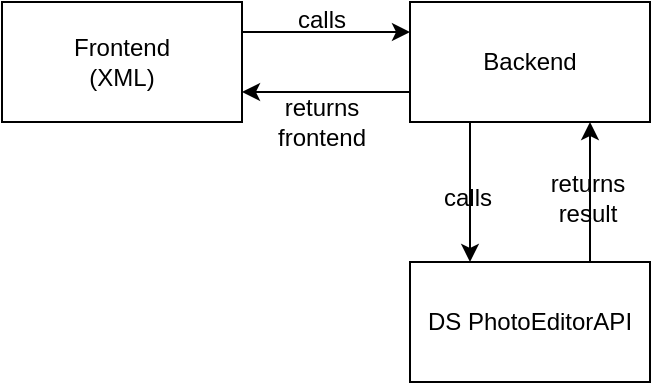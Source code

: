 <mxfile version="14.9.2" type="device"><diagram id="OHqtg-YvaWePNPofEVQ1" name="Page-1"><mxGraphModel dx="1221" dy="660" grid="1" gridSize="10" guides="1" tooltips="1" connect="1" arrows="1" fold="1" page="1" pageScale="1" pageWidth="827" pageHeight="1169" math="0" shadow="0"><root><mxCell id="0"/><mxCell id="1" parent="0"/><mxCell id="-SndN8S2-fAxqP8r-Z5I-22" style="edgeStyle=orthogonalEdgeStyle;rounded=0;orthogonalLoop=1;jettySize=auto;html=1;exitX=1;exitY=0.25;exitDx=0;exitDy=0;entryX=0;entryY=0.25;entryDx=0;entryDy=0;" edge="1" parent="1" source="-SndN8S2-fAxqP8r-Z5I-3" target="-SndN8S2-fAxqP8r-Z5I-5"><mxGeometry relative="1" as="geometry"/></mxCell><mxCell id="-SndN8S2-fAxqP8r-Z5I-3" value="Frontend&lt;br&gt;(XML)" style="rounded=0;whiteSpace=wrap;html=1;" vertex="1" parent="1"><mxGeometry x="150" y="180" width="120" height="60" as="geometry"/></mxCell><mxCell id="-SndN8S2-fAxqP8r-Z5I-20" style="edgeStyle=orthogonalEdgeStyle;rounded=0;orthogonalLoop=1;jettySize=auto;html=1;exitX=0.75;exitY=0;exitDx=0;exitDy=0;entryX=0.75;entryY=1;entryDx=0;entryDy=0;" edge="1" parent="1" source="-SndN8S2-fAxqP8r-Z5I-4" target="-SndN8S2-fAxqP8r-Z5I-5"><mxGeometry relative="1" as="geometry"/></mxCell><mxCell id="-SndN8S2-fAxqP8r-Z5I-4" value="DS PhotoEditorAPI" style="rounded=0;whiteSpace=wrap;html=1;" vertex="1" parent="1"><mxGeometry x="354" y="310" width="120" height="60" as="geometry"/></mxCell><mxCell id="-SndN8S2-fAxqP8r-Z5I-15" style="edgeStyle=orthogonalEdgeStyle;rounded=0;orthogonalLoop=1;jettySize=auto;html=1;exitX=0.25;exitY=1;exitDx=0;exitDy=0;entryX=0.25;entryY=0;entryDx=0;entryDy=0;" edge="1" parent="1" source="-SndN8S2-fAxqP8r-Z5I-5" target="-SndN8S2-fAxqP8r-Z5I-4"><mxGeometry relative="1" as="geometry"/></mxCell><mxCell id="-SndN8S2-fAxqP8r-Z5I-23" style="edgeStyle=orthogonalEdgeStyle;rounded=0;orthogonalLoop=1;jettySize=auto;html=1;exitX=0;exitY=0.75;exitDx=0;exitDy=0;entryX=1;entryY=0.75;entryDx=0;entryDy=0;" edge="1" parent="1" source="-SndN8S2-fAxqP8r-Z5I-5" target="-SndN8S2-fAxqP8r-Z5I-3"><mxGeometry relative="1" as="geometry"/></mxCell><mxCell id="-SndN8S2-fAxqP8r-Z5I-5" value="Backend" style="rounded=0;whiteSpace=wrap;html=1;" vertex="1" parent="1"><mxGeometry x="354" y="180" width="120" height="60" as="geometry"/></mxCell><mxCell id="-SndN8S2-fAxqP8r-Z5I-8" value="calls" style="text;html=1;strokeColor=none;fillColor=none;align=center;verticalAlign=middle;whiteSpace=wrap;rounded=0;" vertex="1" parent="1"><mxGeometry x="290" y="179" width="40" height="20" as="geometry"/></mxCell><mxCell id="-SndN8S2-fAxqP8r-Z5I-10" value="calls" style="text;html=1;strokeColor=none;fillColor=none;align=center;verticalAlign=middle;whiteSpace=wrap;rounded=0;" vertex="1" parent="1"><mxGeometry x="363" y="268" width="40" height="20" as="geometry"/></mxCell><mxCell id="-SndN8S2-fAxqP8r-Z5I-21" value="returns&lt;br&gt;result" style="text;html=1;strokeColor=none;fillColor=none;align=center;verticalAlign=middle;whiteSpace=wrap;rounded=0;" vertex="1" parent="1"><mxGeometry x="423" y="268" width="40" height="20" as="geometry"/></mxCell><mxCell id="-SndN8S2-fAxqP8r-Z5I-24" value="returns frontend" style="text;html=1;strokeColor=none;fillColor=none;align=center;verticalAlign=middle;whiteSpace=wrap;rounded=0;" vertex="1" parent="1"><mxGeometry x="290" y="230" width="40" height="20" as="geometry"/></mxCell></root></mxGraphModel></diagram></mxfile>
